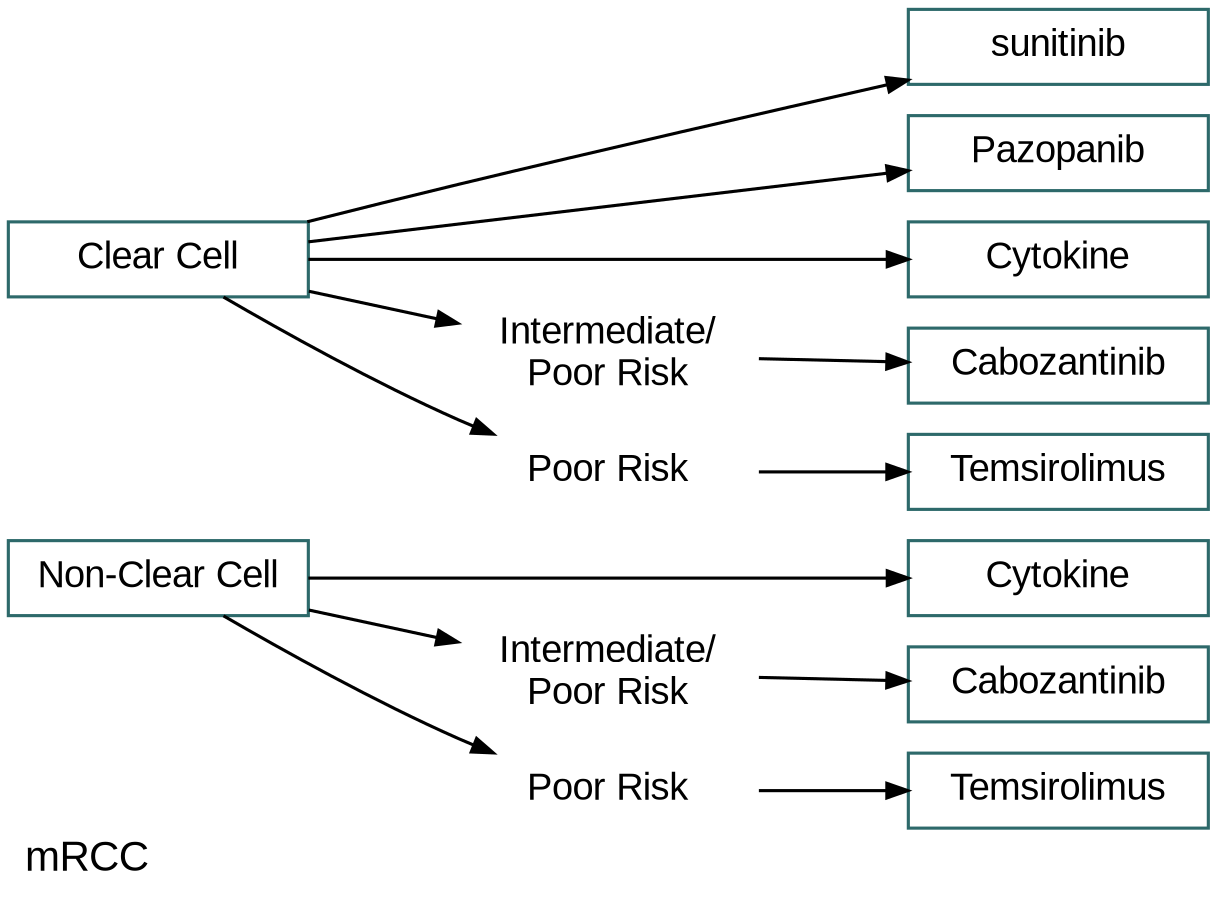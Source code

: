 digraph {
  graph[              // 1. Define the graph
      label = "mRCC"; //
      // splines = ortho;
      rankdir = "LR";                    //
      compound = true;                   // Note: TD for top to down
      nodesep = 0.2;                     // Note: distance in x
      ranksep = 1.0;                     // Note: distance in y
      labelloc = d;                      // or t for down,
      labeljust = l; fontname = "Arial"; //
      fontsize = "20pt";                 //
  ];
  node[                   // 2. Define the default node
      shape = record,     // ___
      width = 2,          // ___
      color = "#2d696a";  // a.k.a. stroke-color
      penwidth = 1.5,     //
      fontsize = "18pt",  //
      fontname = "Arial"; //
  ];
  edge[               // 3. Define the default edge
      color = black;  //
      penwidth = 1.5; // a.k.a. stroke-width
  ];
  group_2_first_node[label = "Non-Clear Cell"; group = "2";
  ];                        // 6. group the node
  group_1_first_node[       // 5. Create a node
      label = "Clear Cell"; //
      group = "1";
  ];
  sunitinib[               //
      label = "sunitinib"; //
                           // group = "1";
  ];
  Pazopanib[               //
      label = "Pazopanib"; //
                           // group = "group";
  ];
  cytokine[               //
      label = "Cytokine"; //
                          // group = "group";
  ];
  Cabozantinib[               //
      label = "Cabozantinib"; //
                              // group = "group";
  ];
  Cabozantinib_2[             //
      label = "Cabozantinib"; //
                              // group = "group";
  ];
  Temsirolimus[               //
      label = "Temsirolimus"; //
                              // group = "group";
  ];
  Cytokine_2[             //
      label = "Cytokine"; //
      group = "2";
      // group = "group";
  ];
  Temsirolimus_2[             //
      label = "Temsirolimus"; //
                              // group = "group";
  ];
  InterRisk[                              //
      shape = none;                       // `record`, `underline`
      label = "Intermediate/\nPoor Risk"; //
                                          // group = "group";
  ];
  PoorRisk[                //
      shape = none;        // `record`, `underline`
      label = "Poor Risk"; //
                           // group = "group";
  ];
  InterRisk_2[                            //
      shape = none;                       // `record`, `underline`
      label = "Intermediate/\nPoor Risk"; //
                                          // group = "group";
  ];
  PoorRisk_2[              //
      shape = none;        // `record`, `underline`
      label = "Poor Risk"; //
                           // group = "group";
  ];
  group_1_first_node->{sunitinib Pazopanib cytokine};
  group_1_first_node->InterRisk->Cabozantinib;
  group_1_first_node->PoorRisk->Temsirolimus;
  {
    rank = same;
    sunitinib Pazopanib cytokine Cabozantinib Temsirolimus
  };
  group_2_first_node->{Cytokine_2};
  group_2_first_node->InterRisk_2->Cabozantinib_2;
  group_2_first_node->PoorRisk_2->Temsirolimus_2;
  {
    rank = same;
    Cytokine_2 Cabozantinib_2 Temsirolimus_2
  };
  // 7. Link the nodes ___
}
